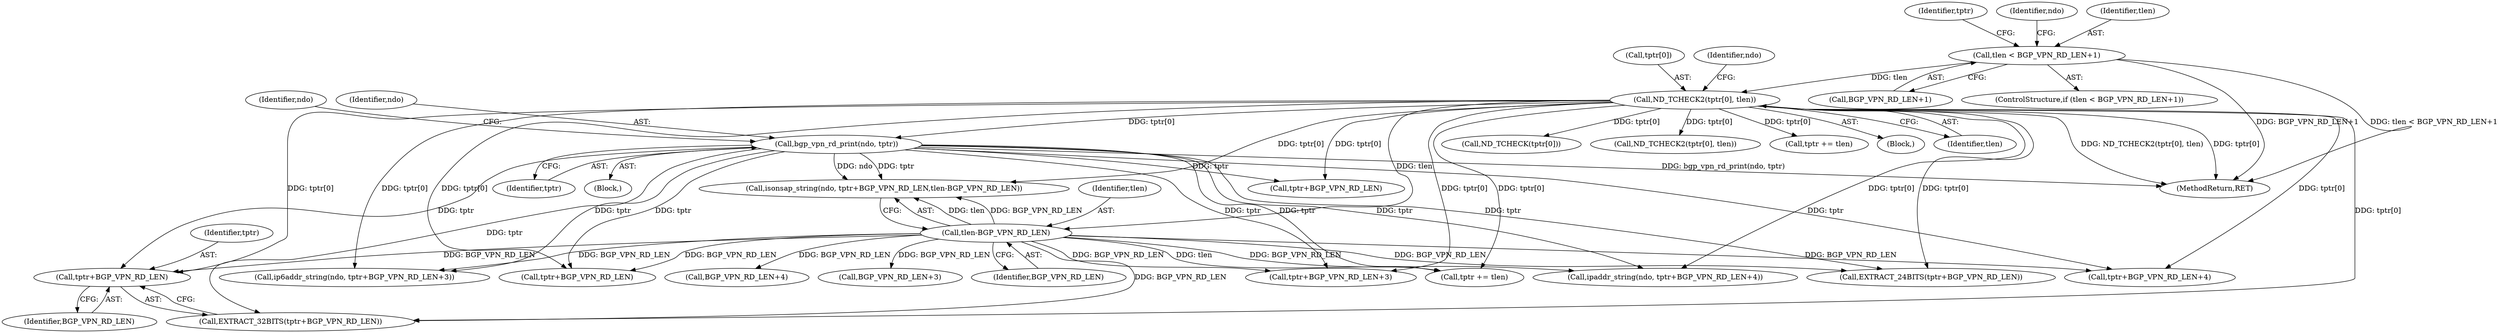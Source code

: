 digraph "0_tcpdump_ffde45acf3348f8353fb4064a1b21683ee6b5ddf@pointer" {
"1001029" [label="(Call,tptr+BGP_VPN_RD_LEN)"];
"1001004" [label="(Call,ND_TCHECK2(tptr[0], tlen))"];
"1000989" [label="(Call,tlen < BGP_VPN_RD_LEN+1)"];
"1001015" [label="(Call,bgp_vpn_rd_print(ndo, tptr))"];
"1001023" [label="(Call,tlen-BGP_VPN_RD_LEN)"];
"1001029" [label="(Call,tptr+BGP_VPN_RD_LEN)"];
"1001030" [label="(Identifier,tptr)"];
"1001028" [label="(Call,EXTRACT_32BITS(tptr+BGP_VPN_RD_LEN))"];
"1001005" [label="(Call,tptr[0])"];
"1001019" [label="(Identifier,ndo)"];
"1001024" [label="(Identifier,tlen)"];
"1001065" [label="(Call,tptr += tlen)"];
"1001020" [label="(Call,tptr+BGP_VPN_RD_LEN)"];
"1001114" [label="(Call,ND_TCHECK(tptr[0]))"];
"1000989" [label="(Call,tlen < BGP_VPN_RD_LEN+1)"];
"1001016" [label="(Identifier,ndo)"];
"1001025" [label="(Identifier,BGP_VPN_RD_LEN)"];
"1001004" [label="(Call,ND_TCHECK2(tptr[0], tlen))"];
"1001073" [label="(Call,ND_TCHECK2(tptr[0], tlen))"];
"1001111" [label="(Call,tptr += tlen)"];
"1001015" [label="(Call,bgp_vpn_rd_print(ndo, tptr))"];
"1001042" [label="(Call,BGP_VPN_RD_LEN+4)"];
"1001062" [label="(Call,BGP_VPN_RD_LEN+3)"];
"1001048" [label="(Call,EXTRACT_24BITS(tptr+BGP_VPN_RD_LEN))"];
"1001006" [label="(Identifier,tptr)"];
"1001031" [label="(Identifier,BGP_VPN_RD_LEN)"];
"1001040" [label="(Call,tptr+BGP_VPN_RD_LEN+4)"];
"1001049" [label="(Call,tptr+BGP_VPN_RD_LEN)"];
"1000991" [label="(Call,BGP_VPN_RD_LEN+1)"];
"1000997" [label="(Identifier,ndo)"];
"1001023" [label="(Call,tlen-BGP_VPN_RD_LEN)"];
"1002923" [label="(MethodReturn,RET)"];
"1001018" [label="(Call,isonsap_string(ndo, tptr+BGP_VPN_RD_LEN,tlen-BGP_VPN_RD_LEN))"];
"1001060" [label="(Call,tptr+BGP_VPN_RD_LEN+3)"];
"1001011" [label="(Identifier,ndo)"];
"1000990" [label="(Identifier,tlen)"];
"1000988" [label="(ControlStructure,if (tlen < BGP_VPN_RD_LEN+1))"];
"1001003" [label="(Block,)"];
"1001017" [label="(Identifier,tptr)"];
"1001008" [label="(Identifier,tlen)"];
"1001058" [label="(Call,ip6addr_string(ndo, tptr+BGP_VPN_RD_LEN+3))"];
"1001014" [label="(Block,)"];
"1001038" [label="(Call,ipaddr_string(ndo, tptr+BGP_VPN_RD_LEN+4))"];
"1001029" -> "1001028"  [label="AST: "];
"1001029" -> "1001031"  [label="CFG: "];
"1001030" -> "1001029"  [label="AST: "];
"1001031" -> "1001029"  [label="AST: "];
"1001028" -> "1001029"  [label="CFG: "];
"1001004" -> "1001029"  [label="DDG: tptr[0]"];
"1001015" -> "1001029"  [label="DDG: tptr"];
"1001023" -> "1001029"  [label="DDG: BGP_VPN_RD_LEN"];
"1001004" -> "1001003"  [label="AST: "];
"1001004" -> "1001008"  [label="CFG: "];
"1001005" -> "1001004"  [label="AST: "];
"1001008" -> "1001004"  [label="AST: "];
"1001011" -> "1001004"  [label="CFG: "];
"1001004" -> "1002923"  [label="DDG: ND_TCHECK2(tptr[0], tlen)"];
"1001004" -> "1002923"  [label="DDG: tptr[0]"];
"1000989" -> "1001004"  [label="DDG: tlen"];
"1001004" -> "1001015"  [label="DDG: tptr[0]"];
"1001004" -> "1001018"  [label="DDG: tptr[0]"];
"1001004" -> "1001020"  [label="DDG: tptr[0]"];
"1001004" -> "1001023"  [label="DDG: tlen"];
"1001004" -> "1001028"  [label="DDG: tptr[0]"];
"1001004" -> "1001038"  [label="DDG: tptr[0]"];
"1001004" -> "1001040"  [label="DDG: tptr[0]"];
"1001004" -> "1001048"  [label="DDG: tptr[0]"];
"1001004" -> "1001049"  [label="DDG: tptr[0]"];
"1001004" -> "1001058"  [label="DDG: tptr[0]"];
"1001004" -> "1001060"  [label="DDG: tptr[0]"];
"1001004" -> "1001065"  [label="DDG: tptr[0]"];
"1001004" -> "1001073"  [label="DDG: tptr[0]"];
"1001004" -> "1001111"  [label="DDG: tptr[0]"];
"1001004" -> "1001114"  [label="DDG: tptr[0]"];
"1000989" -> "1000988"  [label="AST: "];
"1000989" -> "1000991"  [label="CFG: "];
"1000990" -> "1000989"  [label="AST: "];
"1000991" -> "1000989"  [label="AST: "];
"1000997" -> "1000989"  [label="CFG: "];
"1001006" -> "1000989"  [label="CFG: "];
"1000989" -> "1002923"  [label="DDG: tlen < BGP_VPN_RD_LEN+1"];
"1000989" -> "1002923"  [label="DDG: BGP_VPN_RD_LEN+1"];
"1001015" -> "1001014"  [label="AST: "];
"1001015" -> "1001017"  [label="CFG: "];
"1001016" -> "1001015"  [label="AST: "];
"1001017" -> "1001015"  [label="AST: "];
"1001019" -> "1001015"  [label="CFG: "];
"1001015" -> "1002923"  [label="DDG: bgp_vpn_rd_print(ndo, tptr)"];
"1001015" -> "1001018"  [label="DDG: ndo"];
"1001015" -> "1001018"  [label="DDG: tptr"];
"1001015" -> "1001020"  [label="DDG: tptr"];
"1001015" -> "1001028"  [label="DDG: tptr"];
"1001015" -> "1001038"  [label="DDG: tptr"];
"1001015" -> "1001040"  [label="DDG: tptr"];
"1001015" -> "1001048"  [label="DDG: tptr"];
"1001015" -> "1001049"  [label="DDG: tptr"];
"1001015" -> "1001058"  [label="DDG: tptr"];
"1001015" -> "1001060"  [label="DDG: tptr"];
"1001015" -> "1001065"  [label="DDG: tptr"];
"1001023" -> "1001018"  [label="AST: "];
"1001023" -> "1001025"  [label="CFG: "];
"1001024" -> "1001023"  [label="AST: "];
"1001025" -> "1001023"  [label="AST: "];
"1001018" -> "1001023"  [label="CFG: "];
"1001023" -> "1001018"  [label="DDG: tlen"];
"1001023" -> "1001018"  [label="DDG: BGP_VPN_RD_LEN"];
"1001023" -> "1001028"  [label="DDG: BGP_VPN_RD_LEN"];
"1001023" -> "1001038"  [label="DDG: BGP_VPN_RD_LEN"];
"1001023" -> "1001040"  [label="DDG: BGP_VPN_RD_LEN"];
"1001023" -> "1001042"  [label="DDG: BGP_VPN_RD_LEN"];
"1001023" -> "1001048"  [label="DDG: BGP_VPN_RD_LEN"];
"1001023" -> "1001049"  [label="DDG: BGP_VPN_RD_LEN"];
"1001023" -> "1001058"  [label="DDG: BGP_VPN_RD_LEN"];
"1001023" -> "1001060"  [label="DDG: BGP_VPN_RD_LEN"];
"1001023" -> "1001062"  [label="DDG: BGP_VPN_RD_LEN"];
"1001023" -> "1001065"  [label="DDG: tlen"];
}
